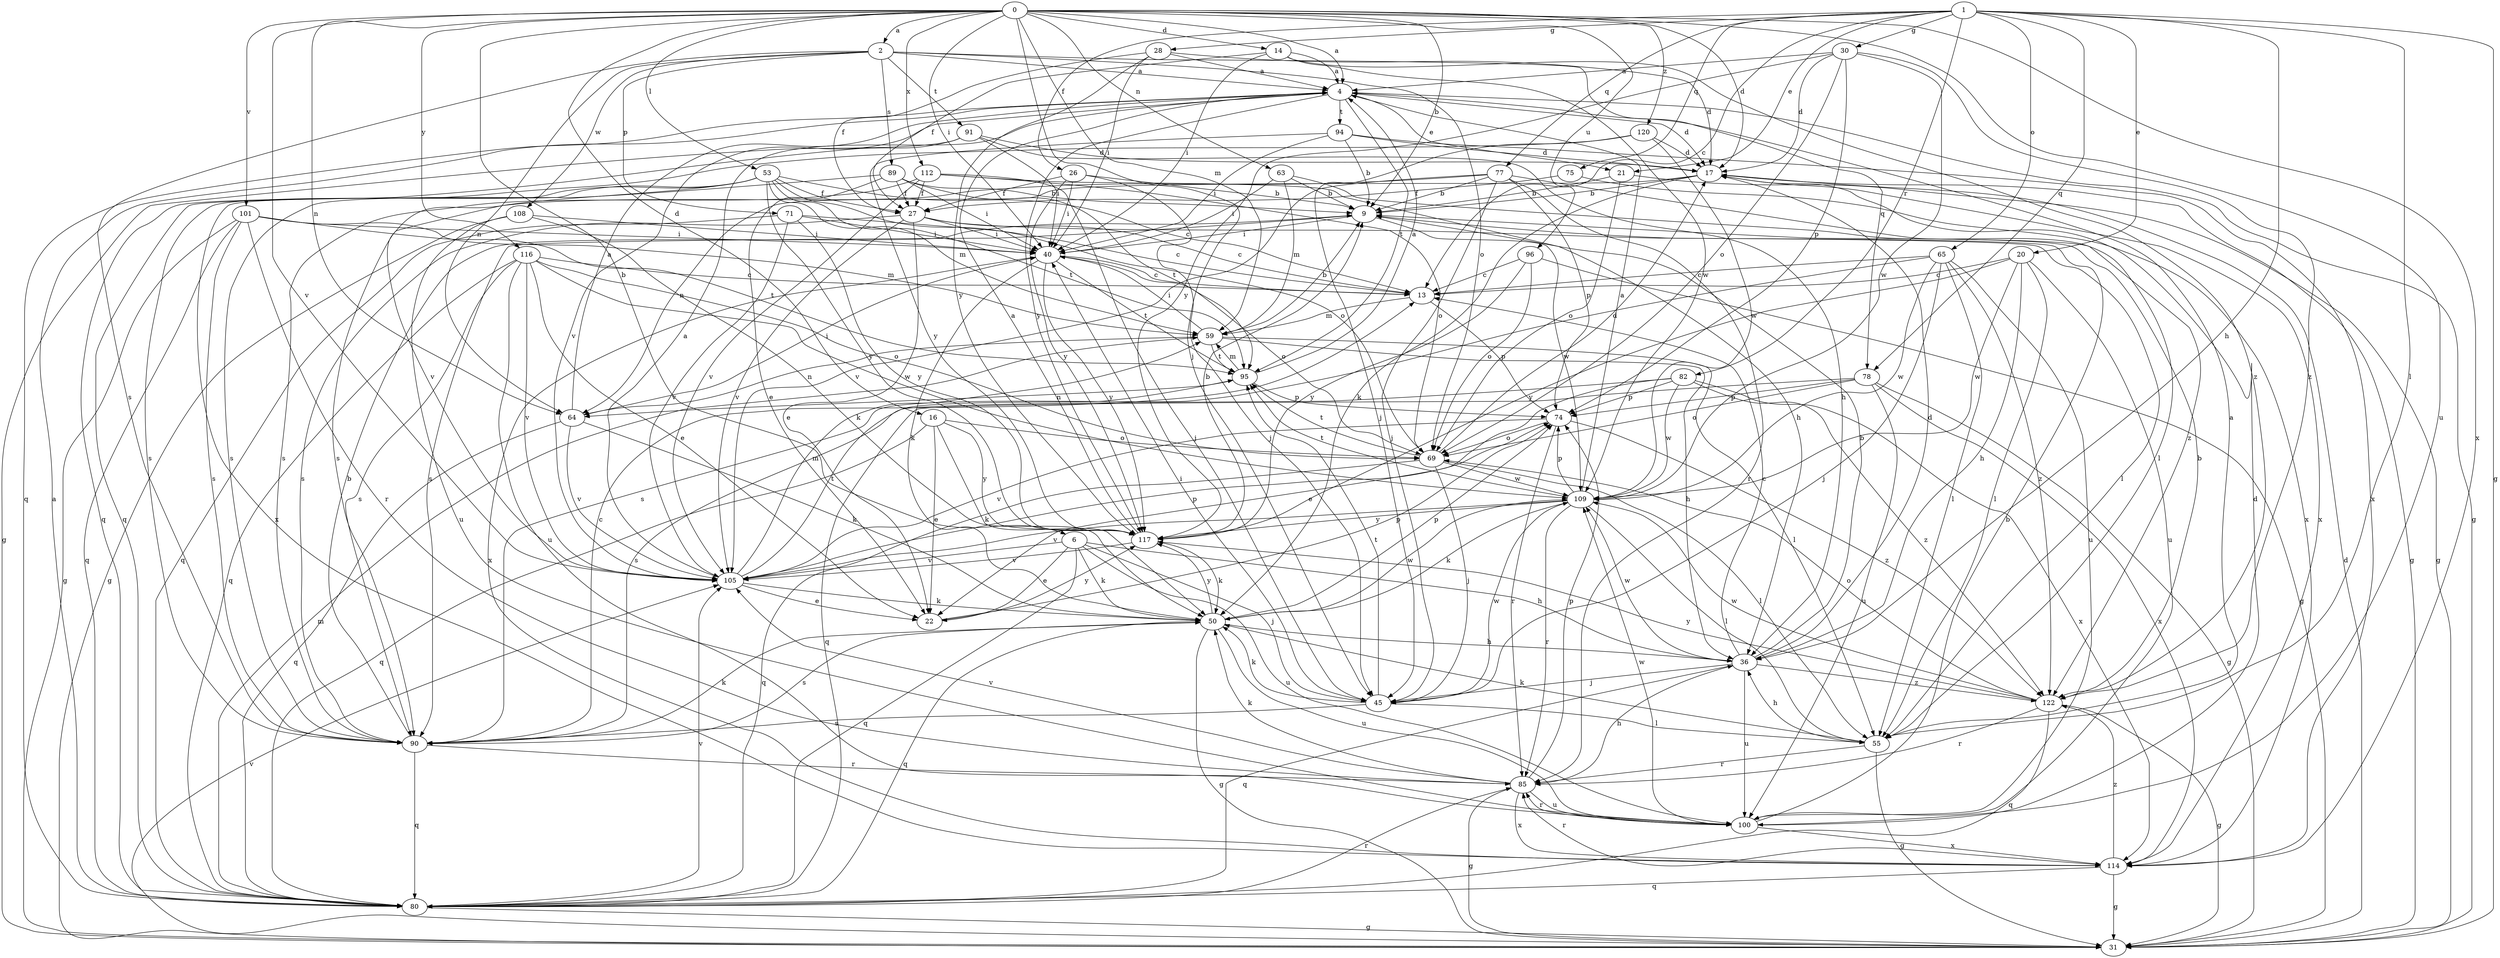 strict digraph  {
0;
1;
2;
4;
6;
9;
13;
14;
16;
17;
20;
21;
22;
26;
27;
28;
30;
31;
36;
40;
45;
50;
53;
55;
59;
63;
64;
65;
69;
71;
74;
75;
77;
78;
80;
82;
85;
89;
90;
91;
94;
95;
96;
100;
101;
105;
108;
109;
112;
114;
116;
117;
120;
122;
0 -> 2  [label=a];
0 -> 4  [label=a];
0 -> 6  [label=b];
0 -> 9  [label=b];
0 -> 14  [label=d];
0 -> 16  [label=d];
0 -> 17  [label=d];
0 -> 40  [label=i];
0 -> 45  [label=j];
0 -> 53  [label=l];
0 -> 59  [label=m];
0 -> 63  [label=n];
0 -> 64  [label=n];
0 -> 96  [label=u];
0 -> 100  [label=u];
0 -> 101  [label=v];
0 -> 105  [label=v];
0 -> 112  [label=x];
0 -> 114  [label=x];
0 -> 116  [label=y];
0 -> 120  [label=z];
1 -> 13  [label=c];
1 -> 20  [label=e];
1 -> 21  [label=e];
1 -> 26  [label=f];
1 -> 28  [label=g];
1 -> 30  [label=g];
1 -> 31  [label=g];
1 -> 36  [label=h];
1 -> 55  [label=l];
1 -> 65  [label=o];
1 -> 75  [label=q];
1 -> 77  [label=q];
1 -> 78  [label=q];
1 -> 82  [label=r];
2 -> 4  [label=a];
2 -> 64  [label=n];
2 -> 69  [label=o];
2 -> 71  [label=p];
2 -> 78  [label=q];
2 -> 89  [label=s];
2 -> 90  [label=s];
2 -> 91  [label=t];
2 -> 108  [label=w];
4 -> 17  [label=d];
4 -> 21  [label=e];
4 -> 31  [label=g];
4 -> 80  [label=q];
4 -> 94  [label=t];
4 -> 95  [label=t];
4 -> 105  [label=v];
4 -> 117  [label=y];
6 -> 22  [label=e];
6 -> 36  [label=h];
6 -> 45  [label=j];
6 -> 50  [label=k];
6 -> 80  [label=q];
6 -> 100  [label=u];
6 -> 105  [label=v];
9 -> 40  [label=i];
9 -> 90  [label=s];
9 -> 109  [label=w];
13 -> 59  [label=m];
13 -> 74  [label=p];
14 -> 4  [label=a];
14 -> 27  [label=f];
14 -> 40  [label=i];
14 -> 109  [label=w];
14 -> 122  [label=z];
16 -> 22  [label=e];
16 -> 50  [label=k];
16 -> 69  [label=o];
16 -> 80  [label=q];
16 -> 117  [label=y];
17 -> 9  [label=b];
17 -> 31  [label=g];
17 -> 50  [label=k];
17 -> 64  [label=n];
17 -> 114  [label=x];
20 -> 13  [label=c];
20 -> 36  [label=h];
20 -> 55  [label=l];
20 -> 100  [label=u];
20 -> 109  [label=w];
20 -> 117  [label=y];
21 -> 9  [label=b];
21 -> 31  [label=g];
21 -> 69  [label=o];
22 -> 74  [label=p];
22 -> 117  [label=y];
26 -> 9  [label=b];
26 -> 27  [label=f];
26 -> 40  [label=i];
26 -> 45  [label=j];
26 -> 117  [label=y];
27 -> 13  [label=c];
27 -> 22  [label=e];
27 -> 40  [label=i];
27 -> 55  [label=l];
27 -> 90  [label=s];
27 -> 105  [label=v];
28 -> 4  [label=a];
28 -> 17  [label=d];
28 -> 27  [label=f];
28 -> 40  [label=i];
28 -> 117  [label=y];
30 -> 4  [label=a];
30 -> 17  [label=d];
30 -> 69  [label=o];
30 -> 74  [label=p];
30 -> 109  [label=w];
30 -> 117  [label=y];
30 -> 122  [label=z];
31 -> 17  [label=d];
31 -> 105  [label=v];
36 -> 9  [label=b];
36 -> 13  [label=c];
36 -> 17  [label=d];
36 -> 45  [label=j];
36 -> 80  [label=q];
36 -> 100  [label=u];
36 -> 109  [label=w];
36 -> 122  [label=z];
40 -> 13  [label=c];
40 -> 50  [label=k];
40 -> 69  [label=o];
40 -> 95  [label=t];
40 -> 114  [label=x];
40 -> 117  [label=y];
45 -> 40  [label=i];
45 -> 50  [label=k];
45 -> 55  [label=l];
45 -> 90  [label=s];
45 -> 95  [label=t];
45 -> 109  [label=w];
50 -> 31  [label=g];
50 -> 36  [label=h];
50 -> 74  [label=p];
50 -> 80  [label=q];
50 -> 90  [label=s];
50 -> 100  [label=u];
50 -> 109  [label=w];
50 -> 117  [label=y];
53 -> 13  [label=c];
53 -> 27  [label=f];
53 -> 59  [label=m];
53 -> 69  [label=o];
53 -> 90  [label=s];
53 -> 95  [label=t];
53 -> 105  [label=v];
53 -> 114  [label=x];
53 -> 117  [label=y];
55 -> 4  [label=a];
55 -> 31  [label=g];
55 -> 36  [label=h];
55 -> 50  [label=k];
55 -> 85  [label=r];
59 -> 9  [label=b];
59 -> 36  [label=h];
59 -> 40  [label=i];
59 -> 55  [label=l];
59 -> 64  [label=n];
59 -> 95  [label=t];
63 -> 9  [label=b];
63 -> 40  [label=i];
63 -> 59  [label=m];
63 -> 122  [label=z];
64 -> 4  [label=a];
64 -> 40  [label=i];
64 -> 50  [label=k];
64 -> 80  [label=q];
64 -> 105  [label=v];
65 -> 13  [label=c];
65 -> 45  [label=j];
65 -> 55  [label=l];
65 -> 90  [label=s];
65 -> 100  [label=u];
65 -> 109  [label=w];
65 -> 122  [label=z];
69 -> 17  [label=d];
69 -> 45  [label=j];
69 -> 55  [label=l];
69 -> 80  [label=q];
69 -> 95  [label=t];
69 -> 109  [label=w];
71 -> 13  [label=c];
71 -> 40  [label=i];
71 -> 80  [label=q];
71 -> 105  [label=v];
71 -> 117  [label=y];
74 -> 69  [label=o];
74 -> 85  [label=r];
74 -> 105  [label=v];
74 -> 122  [label=z];
75 -> 27  [label=f];
75 -> 114  [label=x];
77 -> 9  [label=b];
77 -> 45  [label=j];
77 -> 55  [label=l];
77 -> 74  [label=p];
77 -> 85  [label=r];
77 -> 90  [label=s];
77 -> 105  [label=v];
78 -> 31  [label=g];
78 -> 69  [label=o];
78 -> 74  [label=p];
78 -> 80  [label=q];
78 -> 100  [label=u];
78 -> 114  [label=x];
80 -> 4  [label=a];
80 -> 31  [label=g];
80 -> 59  [label=m];
80 -> 85  [label=r];
80 -> 105  [label=v];
82 -> 22  [label=e];
82 -> 74  [label=p];
82 -> 90  [label=s];
82 -> 109  [label=w];
82 -> 114  [label=x];
82 -> 122  [label=z];
85 -> 31  [label=g];
85 -> 36  [label=h];
85 -> 50  [label=k];
85 -> 74  [label=p];
85 -> 100  [label=u];
85 -> 105  [label=v];
85 -> 114  [label=x];
89 -> 9  [label=b];
89 -> 22  [label=e];
89 -> 27  [label=f];
89 -> 40  [label=i];
89 -> 90  [label=s];
89 -> 95  [label=t];
90 -> 9  [label=b];
90 -> 13  [label=c];
90 -> 50  [label=k];
90 -> 80  [label=q];
90 -> 85  [label=r];
91 -> 17  [label=d];
91 -> 31  [label=g];
91 -> 36  [label=h];
91 -> 40  [label=i];
91 -> 80  [label=q];
94 -> 9  [label=b];
94 -> 17  [label=d];
94 -> 40  [label=i];
94 -> 114  [label=x];
94 -> 117  [label=y];
95 -> 4  [label=a];
95 -> 59  [label=m];
95 -> 64  [label=n];
95 -> 74  [label=p];
96 -> 13  [label=c];
96 -> 31  [label=g];
96 -> 69  [label=o];
96 -> 117  [label=y];
100 -> 9  [label=b];
100 -> 17  [label=d];
100 -> 85  [label=r];
100 -> 109  [label=w];
100 -> 114  [label=x];
101 -> 31  [label=g];
101 -> 40  [label=i];
101 -> 59  [label=m];
101 -> 80  [label=q];
101 -> 85  [label=r];
101 -> 90  [label=s];
101 -> 95  [label=t];
105 -> 4  [label=a];
105 -> 22  [label=e];
105 -> 50  [label=k];
105 -> 59  [label=m];
105 -> 74  [label=p];
105 -> 95  [label=t];
108 -> 31  [label=g];
108 -> 40  [label=i];
108 -> 50  [label=k];
108 -> 100  [label=u];
109 -> 4  [label=a];
109 -> 50  [label=k];
109 -> 55  [label=l];
109 -> 74  [label=p];
109 -> 85  [label=r];
109 -> 95  [label=t];
109 -> 105  [label=v];
109 -> 117  [label=y];
112 -> 27  [label=f];
112 -> 36  [label=h];
112 -> 45  [label=j];
112 -> 69  [label=o];
112 -> 90  [label=s];
112 -> 105  [label=v];
114 -> 31  [label=g];
114 -> 80  [label=q];
114 -> 85  [label=r];
114 -> 122  [label=z];
116 -> 13  [label=c];
116 -> 22  [label=e];
116 -> 69  [label=o];
116 -> 80  [label=q];
116 -> 90  [label=s];
116 -> 100  [label=u];
116 -> 105  [label=v];
116 -> 109  [label=w];
117 -> 4  [label=a];
117 -> 9  [label=b];
117 -> 50  [label=k];
117 -> 105  [label=v];
120 -> 17  [label=d];
120 -> 45  [label=j];
120 -> 80  [label=q];
120 -> 109  [label=w];
122 -> 9  [label=b];
122 -> 31  [label=g];
122 -> 69  [label=o];
122 -> 80  [label=q];
122 -> 85  [label=r];
122 -> 109  [label=w];
122 -> 117  [label=y];
}
